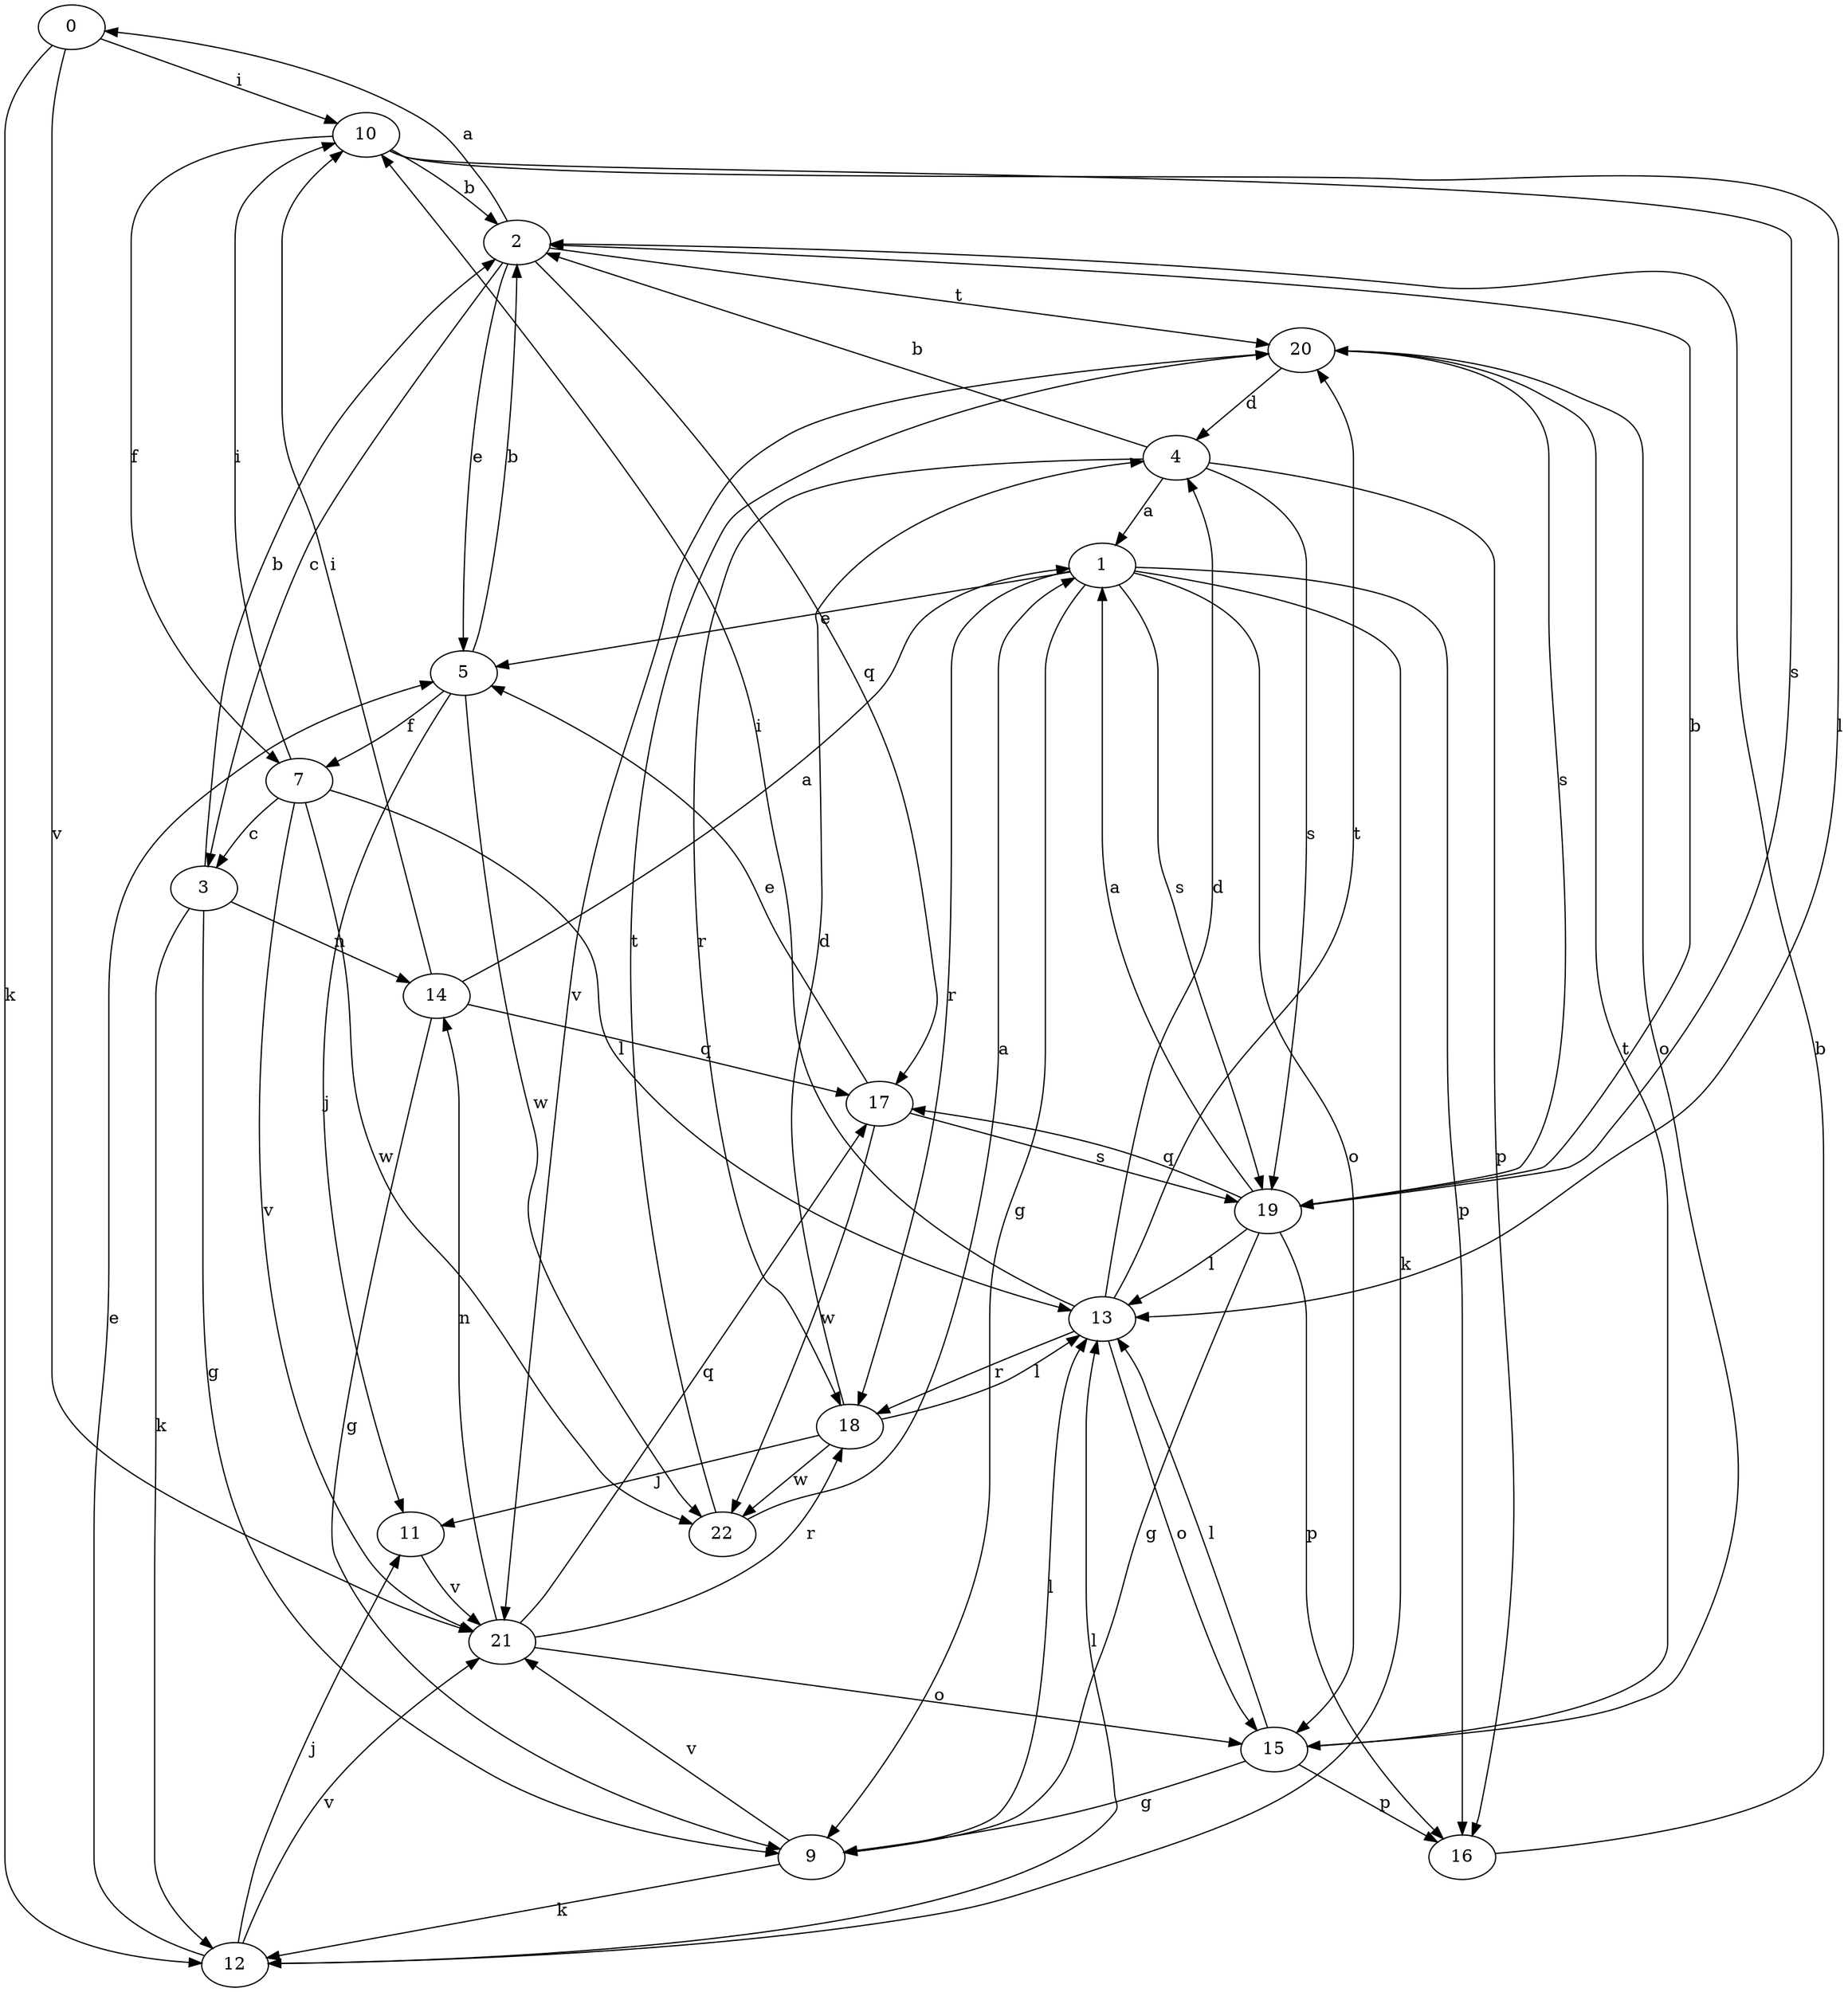 strict digraph  {
0;
1;
2;
3;
4;
5;
7;
9;
10;
11;
12;
13;
14;
15;
16;
17;
18;
19;
20;
21;
22;
0 -> 10  [label=i];
0 -> 12  [label=k];
0 -> 21  [label=v];
1 -> 5  [label=e];
1 -> 9  [label=g];
1 -> 12  [label=k];
1 -> 15  [label=o];
1 -> 16  [label=p];
1 -> 18  [label=r];
1 -> 19  [label=s];
2 -> 0  [label=a];
2 -> 3  [label=c];
2 -> 5  [label=e];
2 -> 17  [label=q];
2 -> 20  [label=t];
3 -> 2  [label=b];
3 -> 9  [label=g];
3 -> 12  [label=k];
3 -> 14  [label=n];
4 -> 1  [label=a];
4 -> 2  [label=b];
4 -> 16  [label=p];
4 -> 18  [label=r];
4 -> 19  [label=s];
5 -> 2  [label=b];
5 -> 7  [label=f];
5 -> 11  [label=j];
5 -> 22  [label=w];
7 -> 3  [label=c];
7 -> 10  [label=i];
7 -> 13  [label=l];
7 -> 21  [label=v];
7 -> 22  [label=w];
9 -> 12  [label=k];
9 -> 13  [label=l];
9 -> 21  [label=v];
10 -> 2  [label=b];
10 -> 7  [label=f];
10 -> 13  [label=l];
10 -> 19  [label=s];
11 -> 21  [label=v];
12 -> 5  [label=e];
12 -> 11  [label=j];
12 -> 13  [label=l];
12 -> 21  [label=v];
13 -> 4  [label=d];
13 -> 10  [label=i];
13 -> 15  [label=o];
13 -> 18  [label=r];
13 -> 20  [label=t];
14 -> 1  [label=a];
14 -> 9  [label=g];
14 -> 10  [label=i];
14 -> 17  [label=q];
15 -> 9  [label=g];
15 -> 13  [label=l];
15 -> 16  [label=p];
15 -> 20  [label=t];
16 -> 2  [label=b];
17 -> 5  [label=e];
17 -> 19  [label=s];
17 -> 22  [label=w];
18 -> 4  [label=d];
18 -> 11  [label=j];
18 -> 13  [label=l];
18 -> 22  [label=w];
19 -> 1  [label=a];
19 -> 2  [label=b];
19 -> 9  [label=g];
19 -> 13  [label=l];
19 -> 16  [label=p];
19 -> 17  [label=q];
20 -> 4  [label=d];
20 -> 15  [label=o];
20 -> 19  [label=s];
20 -> 21  [label=v];
21 -> 14  [label=n];
21 -> 15  [label=o];
21 -> 17  [label=q];
21 -> 18  [label=r];
22 -> 1  [label=a];
22 -> 20  [label=t];
}
